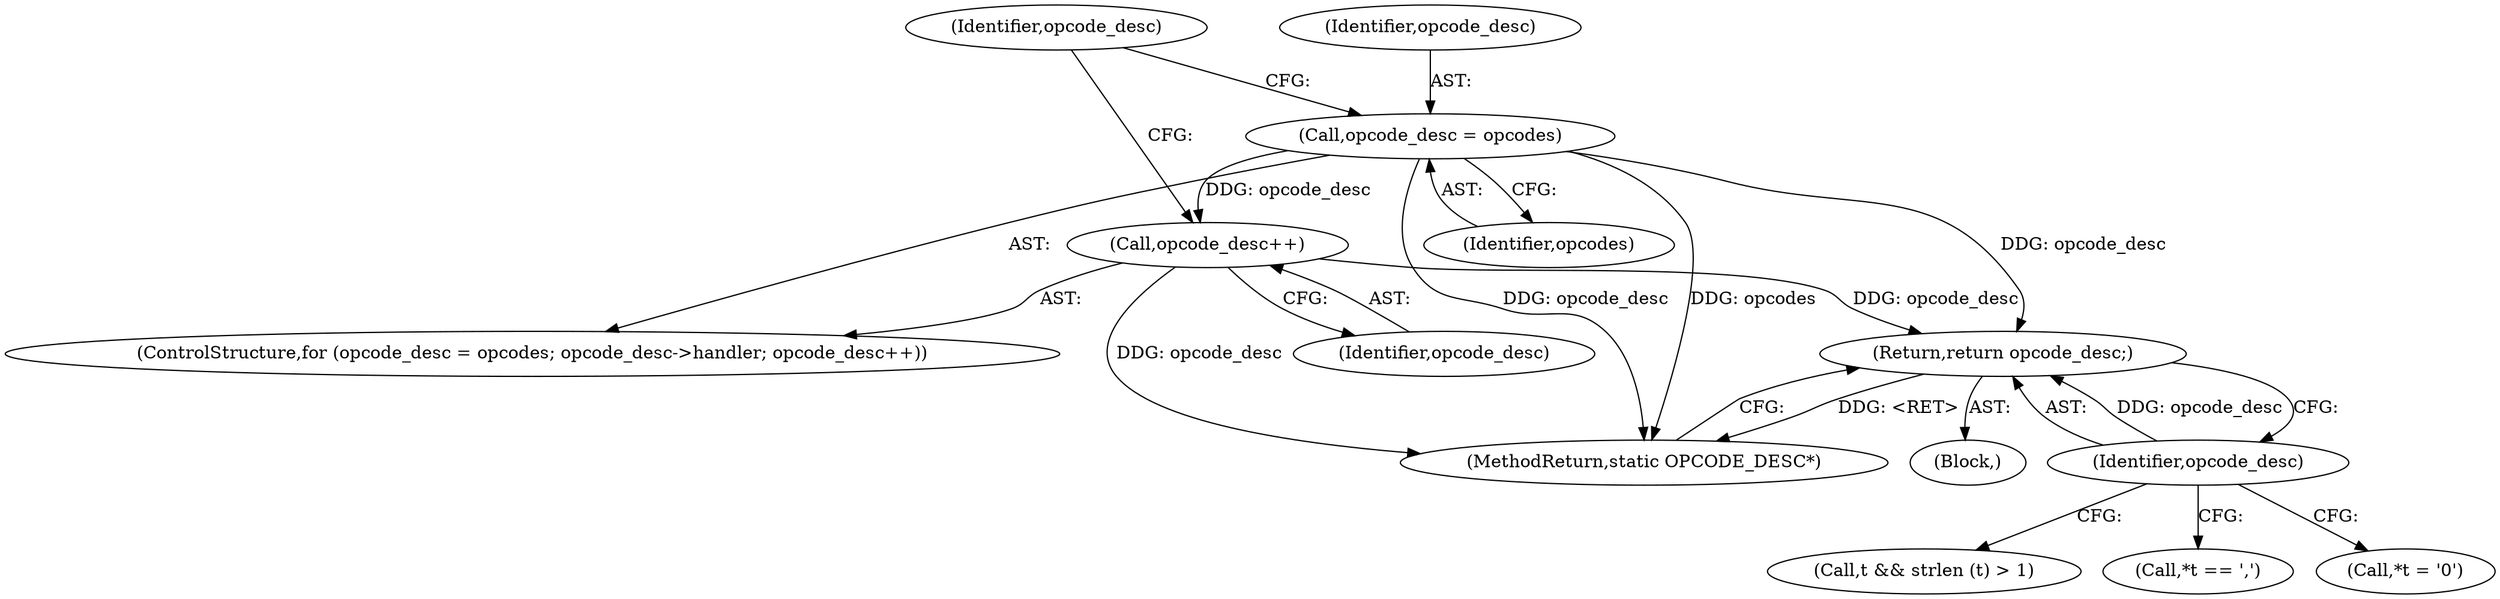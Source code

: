 digraph "0_radare2_b35530fa0681b27eba084de5527037ebfb397422@pointer" {
"1000285" [label="(Return,return opcode_desc;)"];
"1000286" [label="(Identifier,opcode_desc)"];
"1000156" [label="(Call,opcode_desc = opcodes)"];
"1000162" [label="(Call,opcode_desc++)"];
"1000175" [label="(Block,)"];
"1000158" [label="(Identifier,opcodes)"];
"1000156" [label="(Call,opcode_desc = opcodes)"];
"1000286" [label="(Identifier,opcode_desc)"];
"1000262" [label="(Call,t && strlen (t) > 1)"];
"1000163" [label="(Identifier,opcode_desc)"];
"1000162" [label="(Call,opcode_desc++)"];
"1000157" [label="(Identifier,opcode_desc)"];
"1000276" [label="(Call,*t == ',')"];
"1000160" [label="(Identifier,opcode_desc)"];
"1000360" [label="(MethodReturn,static OPCODE_DESC*)"];
"1000281" [label="(Call,*t = '\0')"];
"1000285" [label="(Return,return opcode_desc;)"];
"1000155" [label="(ControlStructure,for (opcode_desc = opcodes; opcode_desc->handler; opcode_desc++))"];
"1000285" -> "1000175"  [label="AST: "];
"1000285" -> "1000286"  [label="CFG: "];
"1000286" -> "1000285"  [label="AST: "];
"1000360" -> "1000285"  [label="CFG: "];
"1000285" -> "1000360"  [label="DDG: <RET>"];
"1000286" -> "1000285"  [label="DDG: opcode_desc"];
"1000156" -> "1000285"  [label="DDG: opcode_desc"];
"1000162" -> "1000285"  [label="DDG: opcode_desc"];
"1000286" -> "1000281"  [label="CFG: "];
"1000286" -> "1000276"  [label="CFG: "];
"1000286" -> "1000262"  [label="CFG: "];
"1000156" -> "1000155"  [label="AST: "];
"1000156" -> "1000158"  [label="CFG: "];
"1000157" -> "1000156"  [label="AST: "];
"1000158" -> "1000156"  [label="AST: "];
"1000160" -> "1000156"  [label="CFG: "];
"1000156" -> "1000360"  [label="DDG: opcode_desc"];
"1000156" -> "1000360"  [label="DDG: opcodes"];
"1000156" -> "1000162"  [label="DDG: opcode_desc"];
"1000162" -> "1000155"  [label="AST: "];
"1000162" -> "1000163"  [label="CFG: "];
"1000163" -> "1000162"  [label="AST: "];
"1000160" -> "1000162"  [label="CFG: "];
"1000162" -> "1000360"  [label="DDG: opcode_desc"];
}
